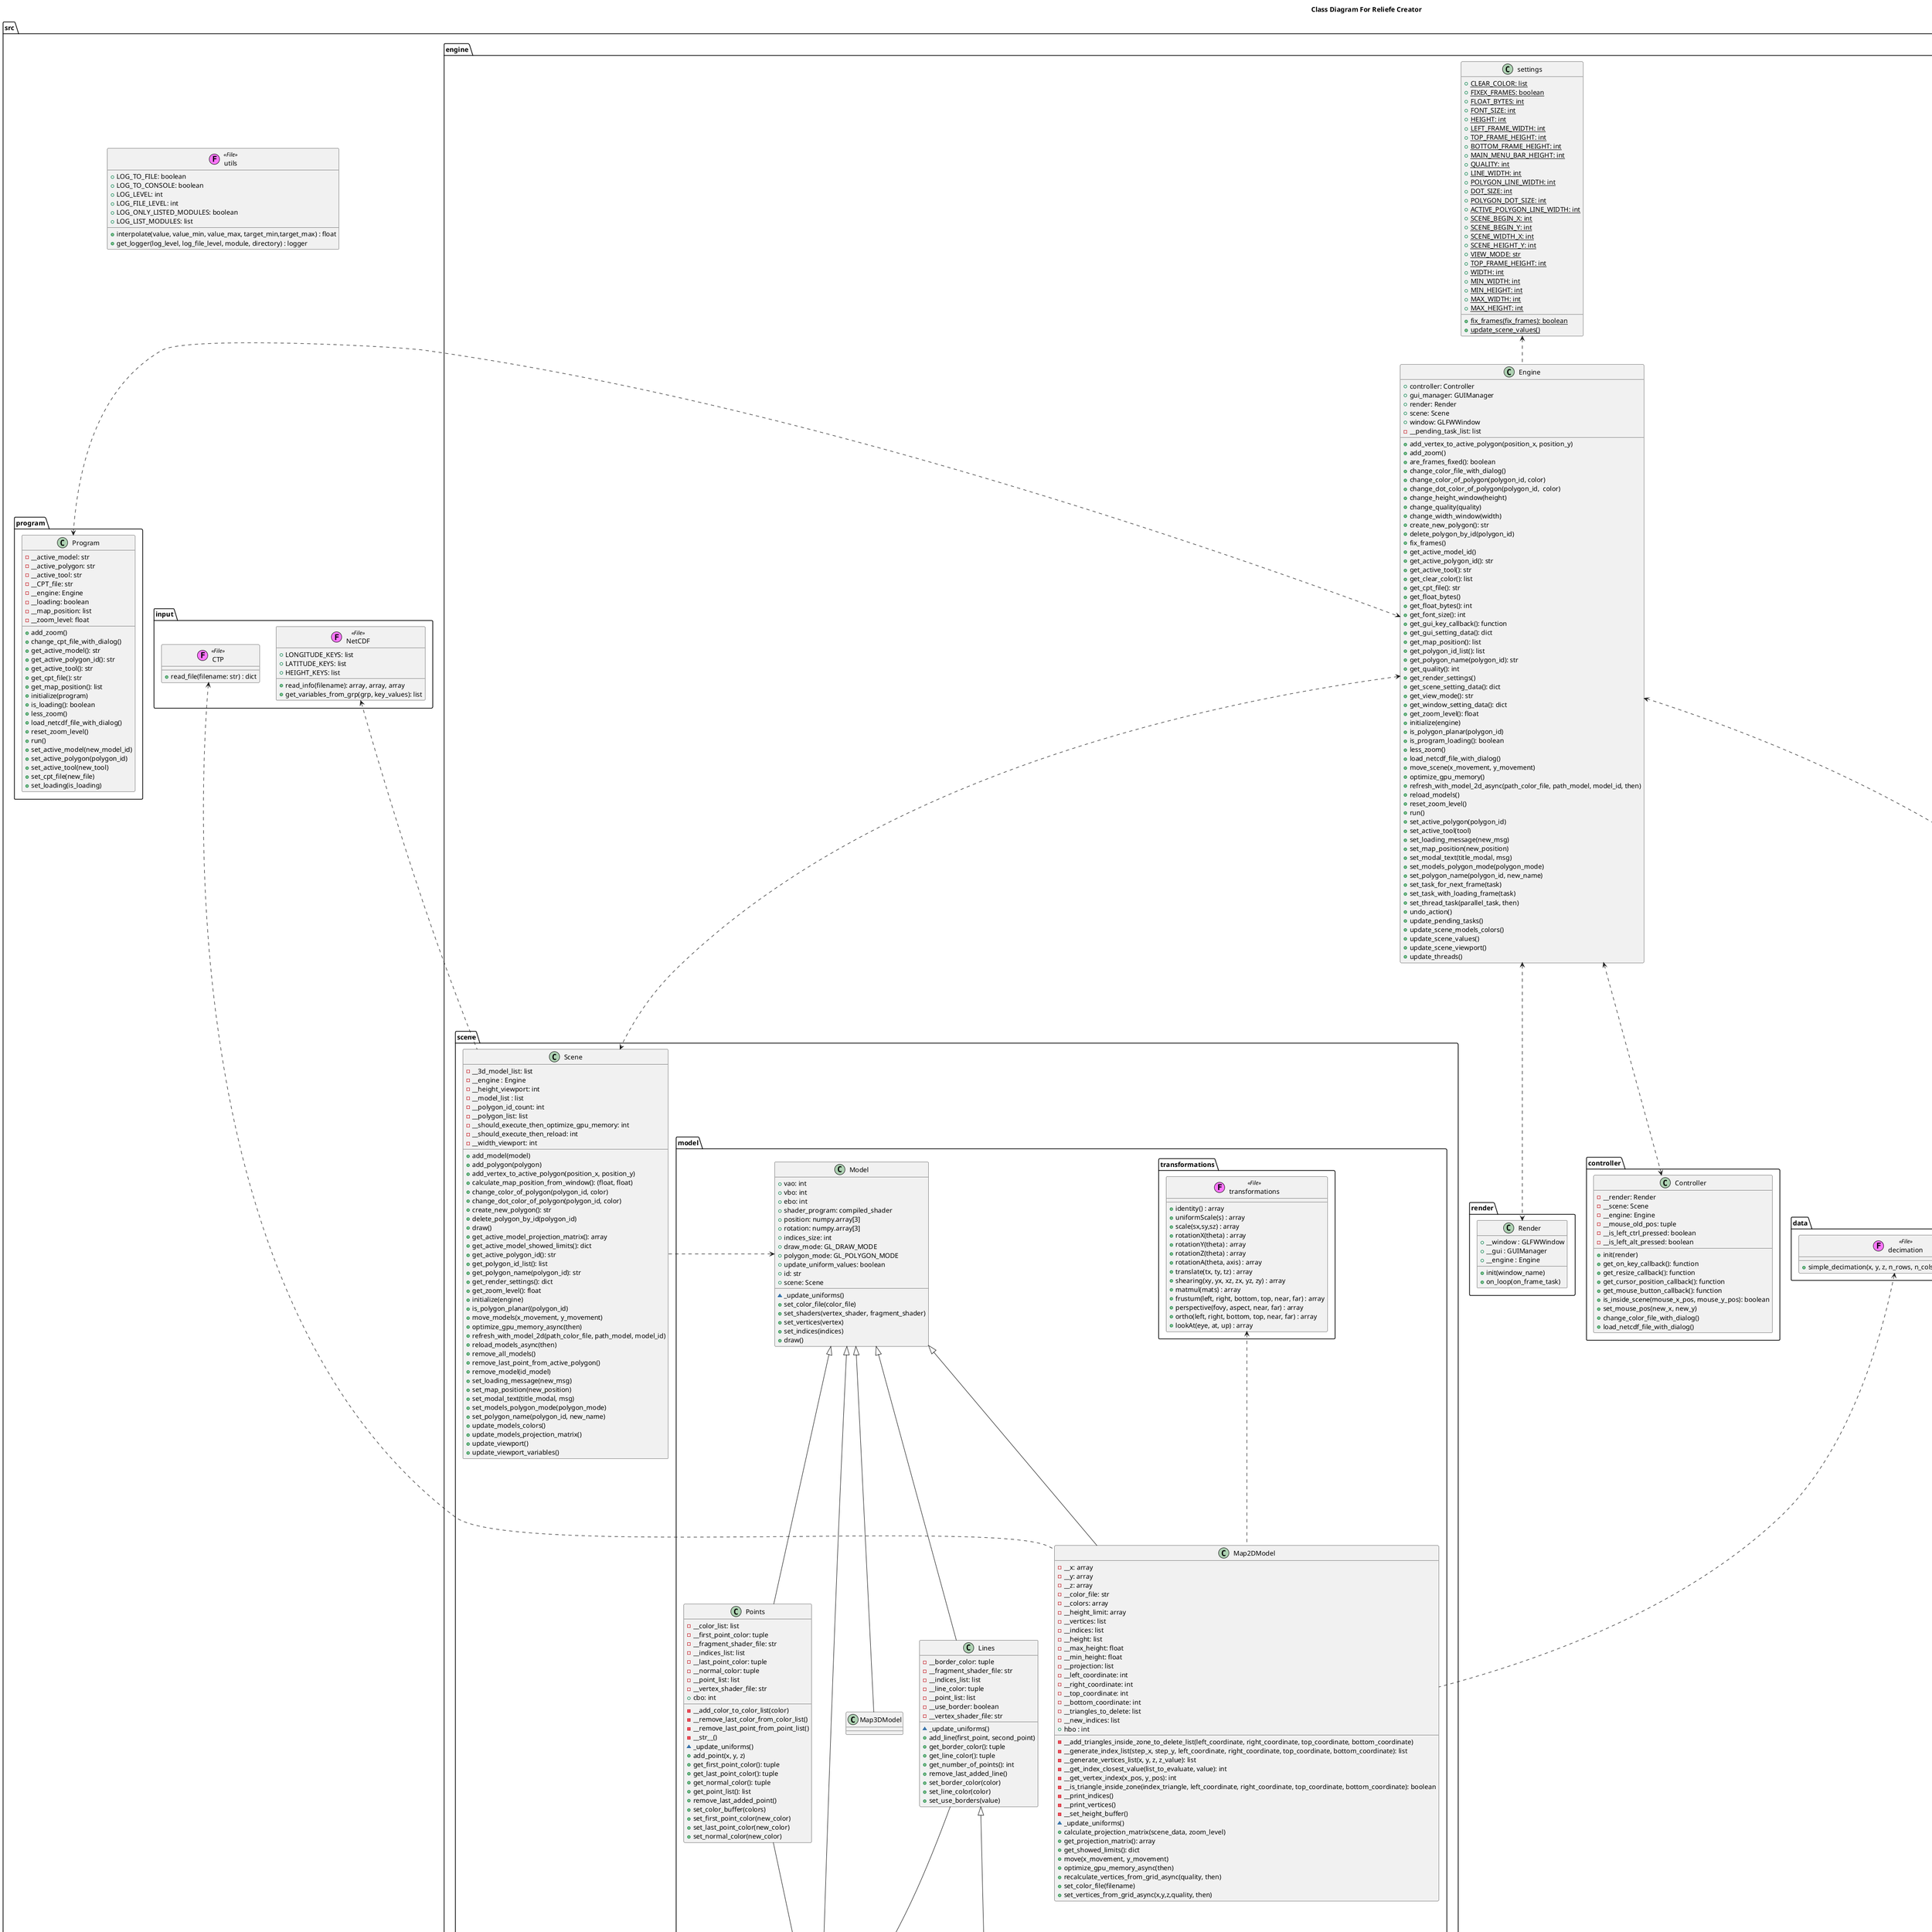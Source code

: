 @startuml

' Variable definition
!$file = "(F,#ff75ff) File"

' Configuration definition
title Class Diagram For Reliefe Creator
set namespaceSeparator .

' Package hierarchy
package src {

    package engine {
        package render {}
        package data {}
        package controller {}
        package GUI {
            package frames {}
        }
        package scene {
            package model {
                package transformations {}
            }
        }
    }
    package input {}
    package program {}
}


' Classes definition
class src.engine.GUI.GUIManager{
    - __component_list: list
    - __engine: Engine
    - __font_bold: IMGUI.font
    - __font_regular: IMGUI.font
    - __glfw_window: GLFWWindow
    - __icons_dict: dict
    - __implementation: GlfwRenderer
    - __io: IMGUI.io
    - __scene: Scene

    {static} + get_frames(gui_manager) : list
    - __load_icons()
    + add_frames(component_list)
    + add_zoom()
    + are_frame_fixed()
    + change_color_file_with_dialog()
    + change_color_of_polygon(polygon_id, color)
    + change_dot_color_of_polygon(polygon_id, color)
    + change_quality(quality)
    + create_new_polygon(): str
    + delete_polygon_by_id(polygon_id)
    + draw_frames()
    + fix_frames_position(value)
    + get_active_model_id(): str
    + get_active_polygon_id(): str
    + get_active_tool(): str
    + get_cpt_file(): str
    + get_gui_key_callback(): function
    + get_icon(icon_name): Icon
    + get_left_frame_width(): int
    + get_main_menu_bar_height(): int
    + get_map_position(): list
    + get_polygon_id_list(): list
    + get_polygon_name(polygon_id): str
    + get_quality(): int
    + get_view_mode(): str
    + get_window_height(): int
    + get_window_width(): int
    + get_zoom_level(): float
    + initialize(window, mode)
    + is_polygon_planar()
    + is_program_loading(): boolean
    + less_zoom()
    + load_netcdf_file_with_dialog()
    + optimize_gpu_memory()
    + process_input()
    + refresh_scene_with_model_2d(path_color_file, path_model, model_id)
    + reload_models()
    + render()
    + set_active_polygon(polygon_id)
    + set_active_tool(tool)
    + set_bold_font()
    + set_loading_message(new_msg)
    + set_modal_text(modal_title, msg)
    + set_models_polygon_mode(polygon_mode)
    + set_polygon_name(polygon_id, new_name)
    + set_regular_font()
}

class src.engine.GUI.Icon{

    - __texture_id: int

    + get_texture_id(): id
}

class src.engine.settings  {
    {static} + CLEAR_COLOR: list
    {static} + fix_frames(fix_frames): boolean
    {static} + FIXEX_FRAMES: boolean
    {static} + FLOAT_BYTES: int
    {static} + FONT_SIZE: int
    {static} + HEIGHT: int
    {static} + LEFT_FRAME_WIDTH: int
    {static} + TOP_FRAME_HEIGHT: int
    {static} + BOTTOM_FRAME_HEIGHT: int
    {static} + MAIN_MENU_BAR_HEIGHT: int
    {static} + QUALITY: int
    {static} + LINE_WIDTH: int
    {static} + POLYGON_LINE_WIDTH: int
    {static} + DOT_SIZE: int
    {static} + POLYGON_DOT_SIZE: int
    {static} + ACTIVE_POLYGON_LINE_WIDTH: int
    {static} + SCENE_BEGIN_X: int
    {static} + SCENE_BEGIN_Y: int
    {static} + SCENE_WIDTH_X: int
    {static} + SCENE_HEIGHT_Y: int
    {static} + VIEW_MODE: str
    {static} + TOP_FRAME_HEIGHT: int
    {static} + WIDTH: int
    {static} + MIN_WIDTH: int
    {static} + MIN_HEIGHT: int
    {static} + MAX_WIDTH: int
    {static} + MAX_HEIGHT: int
    {static} + update_scene_values()
}

class src.engine.scene.model.transformations.transformations <<$file>> {
    + identity() : array
    + uniformScale(s) : array
    + scale(sx,sy,sz) : array
    + rotationX(theta) : array
    + rotationY(theta) : array
    + rotationZ(theta) : array
    + rotationA(theta, axis) : array
    + translate(tx, ty, tz) : array
    + shearing(xy, yx, xz, zx, yz, zy) : array
    + matmul(mats) : array
    + frustum(left, right, bottom, top, near, far) : array
    + perspective(fovy, aspect, near, far) : array
    + ortho(left, right, bottom, top, near, far) : array
    + lookAt(eye, at, up) : array
}


class src.engine.scene.model.Model {
    + vao: int
    + vbo: int
    + ebo: int
    + shader_program: compiled_shader
    + position: numpy.array[3]
    + rotation: numpy.array[3]
    + indices_size: int
    + draw_mode: GL_DRAW_MODE
    + polygon_mode: GL_POLYGON_MODE
    + update_uniform_values: boolean
    + id: str
    + scene: Scene

    ~ _update_uniforms()
    + set_color_file(color_file)
    + set_shaders(vertex_shader, fragment_shader)
    + set_vertices(vertex)
    + set_indices(indices)
    + draw()
}

class src.engine.render.Render {
    + __window : GLFWWindow
    + __gui : GUIManager
    + __engine : Engine
    + init(window_name)
    + on_loop(on_frame_task)
}

class src.input.NetCDF <<$file>> {
    + LONGITUDE_KEYS: list
    + LATITUDE_KEYS: list
    + HEIGHT_KEYS: list

    + read_info(filename): array, array, array
    + get_variables_from_grp(grp, key_values): list
}

class src.engine.data.decimation <<$file>>{
    + simple_decimation(x, y, z, n_rows, n_cols): array, array, array
}

class src.utils <<$file>>{
    + LOG_TO_FILE: boolean
    + LOG_TO_CONSOLE: boolean
    + LOG_LEVEL: int
    + LOG_FILE_LEVEL: int
    + LOG_ONLY_LISTED_MODULES: boolean
    + LOG_LIST_MODULES: list

    + interpolate(value, value_min, value_max, target_min,target_max) : float
    + get_logger(log_level, log_file_level, module, directory) : logger
}

class src.engine.scene.model.Map2DModel{
    - __x: array
    - __y: array
    - __z: array
    - __color_file: str
    - __colors: array
    - __height_limit: array
    - __vertices: list
    - __indices: list
    - __height: list
    - __max_height: float
    - __min_height: float
    - __projection: list
    - __left_coordinate: int
    - __right_coordinate: int
    - __top_coordinate: int
    - __bottom_coordinate: int
    - __triangles_to_delete: list
    - __new_indices: list
    + hbo : int


    - __add_triangles_inside_zone_to_delete_list(left_coordinate, right_coordinate, top_coordinate, bottom_coordinate)
    - __generate_index_list(step_x, step_y, left_coordinate, right_coordinate, top_coordinate, bottom_coordinate): list
    - __generate_vertices_list(x, y, z, z_value): list
    - __get_index_closest_value(list_to_evaluate, value): int
    - __get_vertex_index(x_pos, y_pos): int
    - __is_triangle_inside_zone(index_triangle, left_coordinate, right_coordinate, top_coordinate, bottom_coordinate): boolean
    - __print_indices()
    - __print_vertices()
    - __set_height_buffer()
    ~ _update_uniforms()
    + calculate_projection_matrix(scene_data, zoom_level)
    + get_projection_matrix(): array
    + get_showed_limits(): dict
    + move(x_movement, y_movement)
    + optimize_gpu_memory_async(then)
    + recalculate_vertices_from_grid_async(quality, then)
    + set_color_file(filename)
    + set_vertices_from_grid_async(x,y,z,quality, then)

}

class src.engine.scene.model.Points{

    - __color_list: list
    - __first_point_color: tuple
    - __fragment_shader_file: str
    - __indices_list: list
    - __last_point_color: tuple
    - __normal_color: tuple
    - __point_list: list
    - __vertex_shader_file: str
    + cbo: int

    - __add_color_to_color_list(color)
    - __remove_last_color_from_color_list()
    - __remove_last_point_from_point_list()
    - __str__()
    ~ _update_uniforms()
    + add_point(x, y, z)
    + get_first_point_color(): tuple
    + get_last_point_color(): tuple
    + get_normal_color(): tuple
    + get_point_list(): list
    + remove_last_added_point()
    + set_color_buffer(colors)
    + set_first_point_color(new_color)
    + set_last_point_color(new_color)
    + set_normal_color(new_color)
}

class src.engine.scene.model.Polygon{

    - __last_line_model: DashedLines
    - __lines_model: Lines
    - __name: str
    - __point_model: Points


    - __check_intersection(line_x_1, line_y_1, line_x_2, line_y_2): boolean
    - __check_repeated_point(x, y, z)
    - __get_intersection(line_x_1, line_y_1, line_x_2, line_y_2): list
    - __str__()
    - __update_planar_state()
    + add_point(x, y, z)
    + get_id(): str
    + get_name(): str
    + get_point_list(): list
    + get_point_number(): int
    + is_planar()
    + remove_last_added_point()
    + set_dot_color(color)
    + set_id(new_id)
    + set_line_color(color)
    + set_name(new_name)
    + update_last_line(remove_last_line)
}

class src.engine.scene.model.Lines{
    - __border_color: tuple
    - __fragment_shader_file: str
    - __indices_list: list
    - __line_color: tuple
    - __point_list: list
    - __use_border: boolean
    - __vertex_shader_file: str

    ~ _update_uniforms()
    + add_line(first_point, second_point)
    + get_border_color(): tuple
    + get_line_color(): tuple
    + get_number_of_points(): int
    + remove_last_added_line()
    + set_border_color(color)
    + set_line_color(color)
    + set_use_borders(value)

}

class src.engine.scene.model.DashedLines{
    - __fragment_shader_file
    - __vertex_shader_file
    + dash_size: float
    + gap_size: float
    + transparency: float

    ~ _update_uniforms()
    + set_line_color(color)
    + set_border_color(color)
}

class src.input.CTP <<$file>> {
    + read_file(filename: str) : dict
}

class src.engine.scene.model.Map3DModel{

}

'class src.main <<$file>> {
'
'}

class src.engine.GUI.frames.Frame {
    ~ _position: list
    ~ _GUI_manager: GUIManager

    + change_position(new_position)
    + get_position(): list
    + render()
}

class src.engine.GUI.frames.MainMenuBar {
    - __edit_menu()
    - __file_menu()
    - __view_menu()
    + render()
}

class src.engine.GUI.frames.Tools {
    - __button_margin_width: int
    - __color_pick_should_open: boolean
    - __color_pick_window_size_x: int
    - __color_pick_window_size_y: int
    - __color_selected_default: int, int, int, int
    - __color_selected_dict: dict
    - __dot_color_selected_default: int, int, int, int
    - __double_button_margin_width: int
    - __input_text_value: str
    - __opened_action_popup_dict: dict
    - __rename_padding_x: int
    - __rename_size_x: int
    - __rename_size_y: int
    - __slide_bar_quality: int
    - __tool_before_pop_up: str
    - __tools_names_dict: dict


    - __color_button(polygon_id)
    - __delete_selectable(active_polygon, polygon_id): boolean
    - __actions_button(active_polygon, polygon_id)
    - __generate_polygon_list()
    - __rename_polygon_selectable(polygon_id): boolean
    - __show_active_tool()
    - __show_editing_tools(left_frame_width)
    - __show_other_tools(left_frame_width)
    - __show_polygon_tools(left_frame_width)
    - __show_visualization_tools(left_frame_width)
    + render()
}

class src.engine.GUI.frames.Debug {
    - __height: int
    + render()
}

class src.engine.GUI.frames.Loading {
    - __loading_message: str
    - __windows_width: int
    - __windows_height: int
    + render()
    + set_loading_message(new_msg)
}

class src.engine.GUI.frames.TextModal {
    - __windows_width: int
    - __windows_height: int
    - __margin_button: int
    - __button_height: int
    - __should_show: boolean
    - __modal_title: str
    - __msg: str

    + render()
    + set_modal_text(modal_title, msg)
}

class src.engine.GUI.frames.TestWindow {
    + render()
}

class src.engine.controller.Controller {
    - __render: Render
    - __scene: Scene
    - __engine: Engine
    - __mouse_old_pos: tuple
    - __is_left_ctrl_pressed: boolean
    - __is_left_alt_pressed: boolean
    + init(render)
    + get_on_key_callback(): function
    + get_resize_callback(): function
    + get_cursor_position_callback(): function
    + get_mouse_button_callback(): function
    + is_inside_scene(mouse_x_pos, mouse_y_pos): boolean
    + set_mouse_pos(new_x, new_y)
    + change_color_file_with_dialog()
    + load_netcdf_file_with_dialog()
}

class src.engine.scene.Scene {
    + add_model(model)
    + add_polygon(polygon)
    + add_vertex_to_active_polygon(position_x, position_y)
    + calculate_map_position_from_window(): (float, float)
    + change_color_of_polygon(polygon_id, color)
    + change_dot_color_of_polygon(polygon_id, color)
    + create_new_polygon(): str
    + delete_polygon_by_id(polygon_id)
    + draw()
    + get_active_model_projection_matrix(): array
    + get_active_model_showed_limits(): dict
    + get_active_polygon_id(): str
    + get_polygon_id_list(): list
    + get_polygon_name(polygon_id): str
    + get_render_settings(): dict
    + get_zoom_level(): float
    + initialize(engine)
    + is_polygon_planar((polygon_id)
    + move_models(x_movement, y_movement)
    + optimize_gpu_memory_async(then)
    + refresh_with_model_2d(path_color_file, path_model, model_id)
    + reload_models_async(then)
    + remove_all_models()
    + remove_last_point_from_active_polygon()
    + remove_model(id_model)
    + set_loading_message(new_msg)
    + set_map_position(new_position)
    + set_modal_text(title_modal, msg)
    + set_models_polygon_mode(polygon_mode)
    + set_polygon_name(polygon_id, new_name)
    + update_models_colors()
    + update_models_projection_matrix()
    + update_viewport()
    + update_viewport_variables()

    - __3d_model_list: list
    - __engine : Engine
    - __height_viewport: int
    - __model_list : list
    - __polygon_id_count: int
    - __polygon_list: list
    - __should_execute_then_optimize_gpu_memory: int
    - __should_execute_then_reload: int
    - __width_viewport: int
}

class src.engine.Engine {
    + controller: Controller
    + gui_manager: GUIManager
    + render: Render
    + scene: Scene
    + window: GLFWWindow
    - __pending_task_list: list
    + add_vertex_to_active_polygon(position_x, position_y)
    + add_zoom()
    + are_frames_fixed(): boolean
    + change_color_file_with_dialog()
    + change_color_of_polygon(polygon_id, color)
    + change_dot_color_of_polygon(polygon_id,  color)
    + change_height_window(height)
    + change_quality(quality)
    + change_width_window(width)
    + create_new_polygon(): str
    + delete_polygon_by_id(polygon_id)
    + fix_frames()
    + get_active_model_id()
    + get_active_polygon_id(): str
    + get_active_tool(): str
    + get_clear_color(): list
    + get_cpt_file(): str
    + get_float_bytes()
    + get_float_bytes(): int
    + get_font_size(): int
    + get_gui_key_callback(): function
    + get_gui_setting_data(): dict
    + get_map_position(): list
    + get_polygon_id_list(): list
    + get_polygon_name(polygon_id): str
    + get_quality(): int
    + get_render_settings()
    + get_scene_setting_data(): dict
    + get_view_mode(): str
    + get_window_setting_data(): dict
    + get_zoom_level(): float
    + initialize(engine)
    + is_polygon_planar(polygon_id)
    + is_program_loading(): boolean
    + less_zoom()
    + load_netcdf_file_with_dialog()
    + move_scene(x_movement, y_movement)
    + optimize_gpu_memory()
    + refresh_with_model_2d_async(path_color_file, path_model, model_id, then)
    + reload_models()
    + reset_zoom_level()
    + run()
    + set_active_polygon(polygon_id)
    + set_active_tool(tool)
    + set_loading_message(new_msg)
    + set_map_position(new_position)
    + set_modal_text(title_modal, msg)
    + set_models_polygon_mode(polygon_mode)
    + set_polygon_name(polygon_id, new_name)
    + set_task_for_next_frame(task)
    + set_task_with_loading_frame(task)
    + set_thread_task(parallel_task, then)
    + undo_action()
    + update_pending_tasks()
    + update_scene_models_colors()
    + update_scene_values()
    + update_scene_viewport()
    + update_threads()
}

class src.program.Program {

    - __active_model: str
    - __active_polygon: str
    - __active_tool: str
    - __CPT_file: str
    - __engine: Engine
    - __loading: boolean
    - __map_position: list
    - __zoom_level: float

    + add_zoom()
    + change_cpt_file_with_dialog()
    + get_active_model(): str
    + get_active_polygon_id(): str
    + get_active_tool(): str
    + get_cpt_file(): str
    + get_map_position(): list
    + initialize(program)
    + is_loading(): boolean
    + less_zoom()
    + load_netcdf_file_with_dialog()
    + reset_zoom_level()
    + run()
    + set_active_model(new_model_id)
    + set_active_polygon(polygon_id)
    + set_active_tool(new_tool)
    + set_cpt_file(new_file)
    + set_loading(is_loading)
}

' herency
src.engine.scene.model.Map2DModel -u-|> src.engine.scene.model.Model
src.engine.scene.model.Map3DModel -u-|> src.engine.scene.model.Model
src.engine.scene.model.Polygon -u-|> src.engine.scene.model.Model
src.engine.scene.model.Points -u-|> src.engine.scene.model.Model
src.engine.scene.model.Points --o src.engine.scene.model.Polygon
src.engine.scene.model.Lines -u-|> src.engine.scene.model.Model
src.engine.scene.model.Lines --o src.engine.scene.model.Polygon
src.engine.scene.model.DashedLines -u-|> src.engine.scene.model.Lines
src.engine.scene.model.DashedLines -r--o src.engine.scene.model.Polygon

src.engine.GUI.frames.Debug -u-|> src.engine.GUI.frames.Frame
src.engine.GUI.frames.Loading -u-|> src.engine.GUI.frames.Frame
src.engine.GUI.frames.MainMenuBar -u-|> src.engine.GUI.frames.Frame
src.engine.GUI.frames.TestWindow -u-|> src.engine.GUI.frames.Frame
src.engine.GUI.frames.TextModal -u-|> src.engine.GUI.frames.Frame
src.engine.GUI.frames.Tools -u-|> src.engine.GUI.frames.Frame

src.engine.GUI.Icon -r--o src.engine.GUI.GUIManager

' uses
src.engine.scene.model.Map2DModel -u.> src.engine.data.decimation
src.engine.scene.model.Map2DModel -u.> src.engine.scene.model.transformations.transformations
src.engine.scene.model.Map2DModel -u.> src.input.CTP

src.engine.Engine <-d.> src.engine.render.Render
src.engine.Engine <-d.> src.engine.GUI.GUIManager
src.engine.Engine <-d.> src.engine.controller.Controller
src.engine.Engine <-d.> src.engine.scene.Scene
src.engine.Engine -u.> src.engine.settings
src.engine.Engine <-l.> src.program.Program

src.engine.GUI.frames.Frame <-u.> src.engine.GUI.GUIManager

src.engine.scene.Scene .> src.engine.scene.model.Model
src.engine.scene.Scene -u.> src.input.NetCDF
@enduml